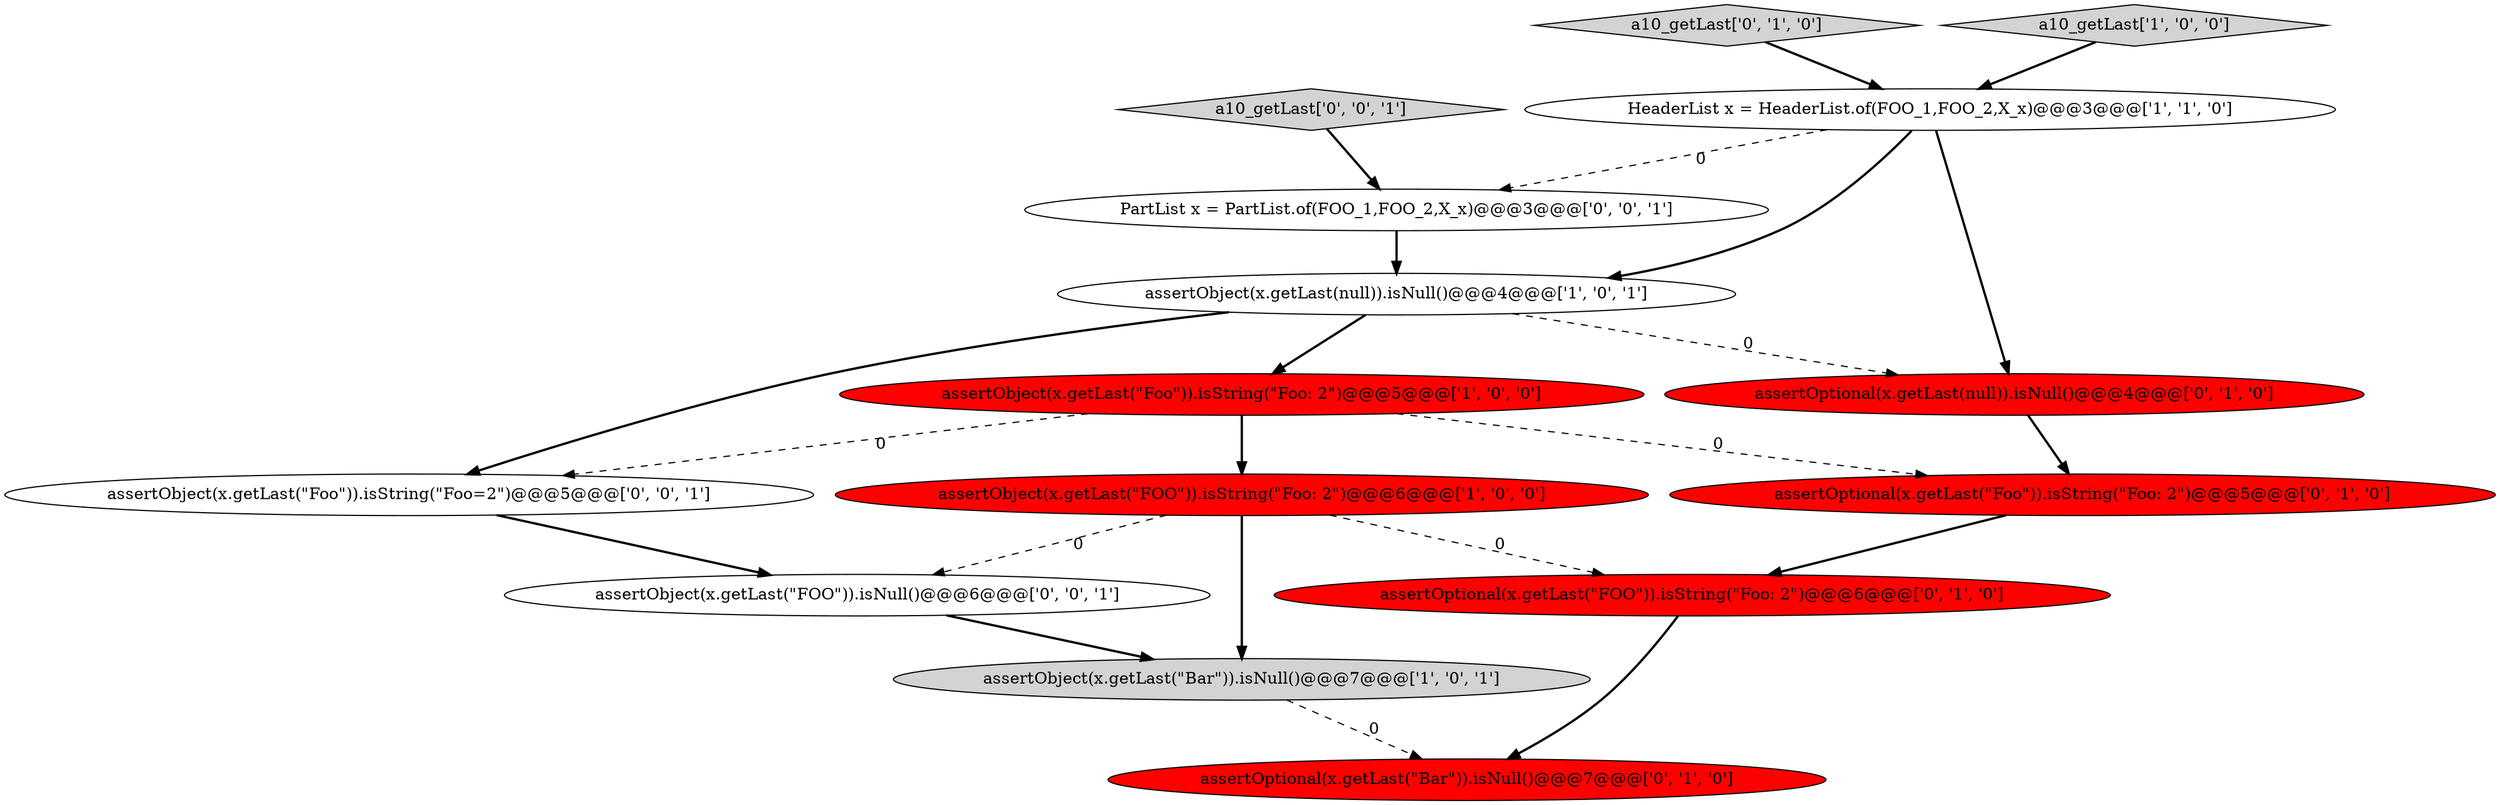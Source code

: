 digraph {
3 [style = filled, label = "assertObject(x.getLast(\"FOO\")).isString(\"Foo: 2\")@@@6@@@['1', '0', '0']", fillcolor = red, shape = ellipse image = "AAA1AAABBB1BBB"];
12 [style = filled, label = "a10_getLast['0', '0', '1']", fillcolor = lightgray, shape = diamond image = "AAA0AAABBB3BBB"];
4 [style = filled, label = "assertObject(x.getLast(null)).isNull()@@@4@@@['1', '0', '1']", fillcolor = white, shape = ellipse image = "AAA0AAABBB1BBB"];
8 [style = filled, label = "assertOptional(x.getLast(\"FOO\")).isString(\"Foo: 2\")@@@6@@@['0', '1', '0']", fillcolor = red, shape = ellipse image = "AAA1AAABBB2BBB"];
7 [style = filled, label = "assertOptional(x.getLast(\"Bar\")).isNull()@@@7@@@['0', '1', '0']", fillcolor = red, shape = ellipse image = "AAA1AAABBB2BBB"];
9 [style = filled, label = "a10_getLast['0', '1', '0']", fillcolor = lightgray, shape = diamond image = "AAA0AAABBB2BBB"];
10 [style = filled, label = "assertOptional(x.getLast(\"Foo\")).isString(\"Foo: 2\")@@@5@@@['0', '1', '0']", fillcolor = red, shape = ellipse image = "AAA1AAABBB2BBB"];
11 [style = filled, label = "PartList x = PartList.of(FOO_1,FOO_2,X_x)@@@3@@@['0', '0', '1']", fillcolor = white, shape = ellipse image = "AAA0AAABBB3BBB"];
13 [style = filled, label = "assertObject(x.getLast(\"Foo\")).isString(\"Foo=2\")@@@5@@@['0', '0', '1']", fillcolor = white, shape = ellipse image = "AAA0AAABBB3BBB"];
0 [style = filled, label = "a10_getLast['1', '0', '0']", fillcolor = lightgray, shape = diamond image = "AAA0AAABBB1BBB"];
1 [style = filled, label = "HeaderList x = HeaderList.of(FOO_1,FOO_2,X_x)@@@3@@@['1', '1', '0']", fillcolor = white, shape = ellipse image = "AAA0AAABBB1BBB"];
6 [style = filled, label = "assertOptional(x.getLast(null)).isNull()@@@4@@@['0', '1', '0']", fillcolor = red, shape = ellipse image = "AAA1AAABBB2BBB"];
5 [style = filled, label = "assertObject(x.getLast(\"Foo\")).isString(\"Foo: 2\")@@@5@@@['1', '0', '0']", fillcolor = red, shape = ellipse image = "AAA1AAABBB1BBB"];
14 [style = filled, label = "assertObject(x.getLast(\"FOO\")).isNull()@@@6@@@['0', '0', '1']", fillcolor = white, shape = ellipse image = "AAA0AAABBB3BBB"];
2 [style = filled, label = "assertObject(x.getLast(\"Bar\")).isNull()@@@7@@@['1', '0', '1']", fillcolor = lightgray, shape = ellipse image = "AAA0AAABBB1BBB"];
5->13 [style = dashed, label="0"];
5->3 [style = bold, label=""];
1->4 [style = bold, label=""];
4->13 [style = bold, label=""];
11->4 [style = bold, label=""];
12->11 [style = bold, label=""];
4->6 [style = dashed, label="0"];
2->7 [style = dashed, label="0"];
8->7 [style = bold, label=""];
1->6 [style = bold, label=""];
3->2 [style = bold, label=""];
10->8 [style = bold, label=""];
5->10 [style = dashed, label="0"];
1->11 [style = dashed, label="0"];
0->1 [style = bold, label=""];
6->10 [style = bold, label=""];
3->8 [style = dashed, label="0"];
14->2 [style = bold, label=""];
3->14 [style = dashed, label="0"];
9->1 [style = bold, label=""];
4->5 [style = bold, label=""];
13->14 [style = bold, label=""];
}
